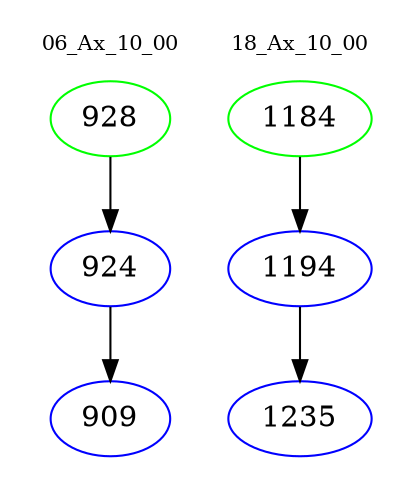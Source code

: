 digraph{
subgraph cluster_0 {
color = white
label = "06_Ax_10_00";
fontsize=10;
T0_928 [label="928", color="green"]
T0_928 -> T0_924 [color="black"]
T0_924 [label="924", color="blue"]
T0_924 -> T0_909 [color="black"]
T0_909 [label="909", color="blue"]
}
subgraph cluster_1 {
color = white
label = "18_Ax_10_00";
fontsize=10;
T1_1184 [label="1184", color="green"]
T1_1184 -> T1_1194 [color="black"]
T1_1194 [label="1194", color="blue"]
T1_1194 -> T1_1235 [color="black"]
T1_1235 [label="1235", color="blue"]
}
}
